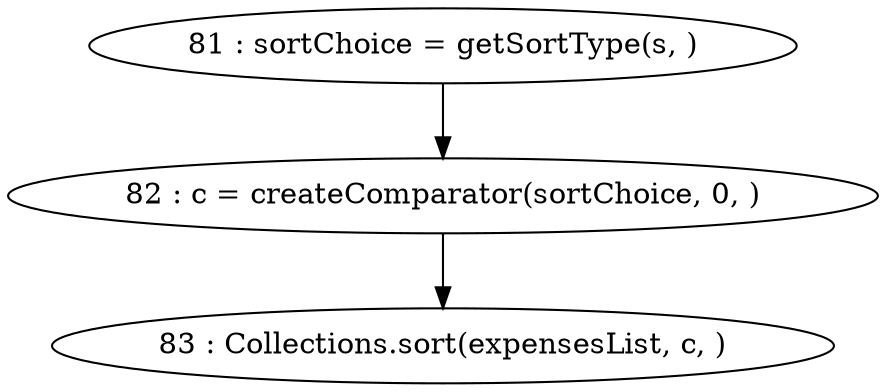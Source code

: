 digraph G {
"81 : sortChoice = getSortType(s, )"
"81 : sortChoice = getSortType(s, )" -> "82 : c = createComparator(sortChoice, 0, )"
"82 : c = createComparator(sortChoice, 0, )"
"82 : c = createComparator(sortChoice, 0, )" -> "83 : Collections.sort(expensesList, c, )"
"83 : Collections.sort(expensesList, c, )"
}